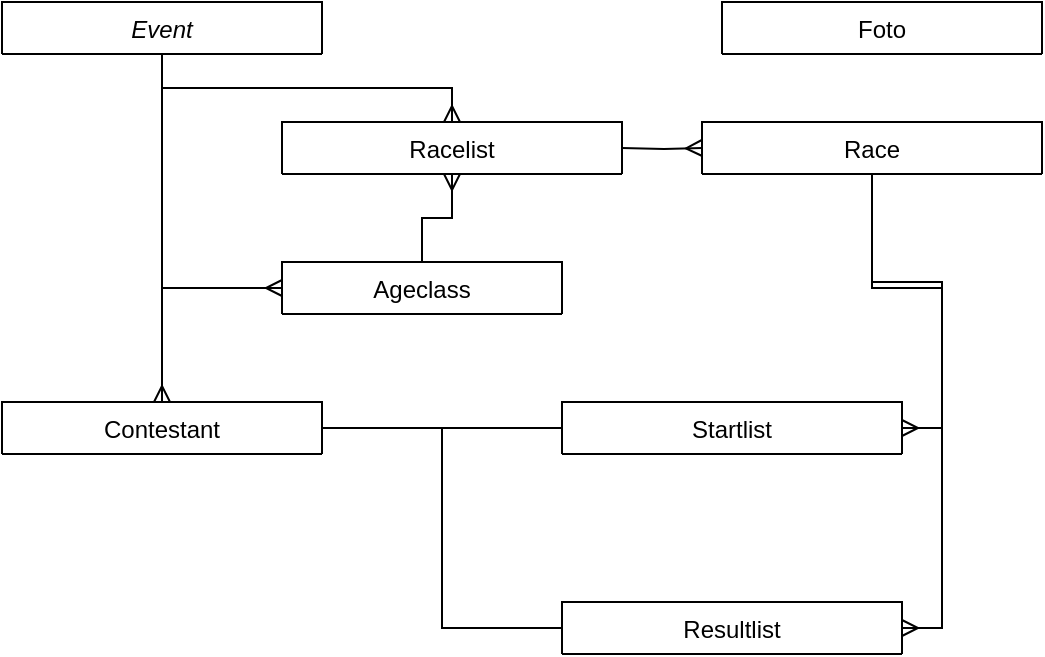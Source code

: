 <mxfile version="14.6.6" type="github">
  <diagram id="C5RBs43oDa-KdzZeNtuy" name="Page-1">
    <mxGraphModel dx="718" dy="411" grid="1" gridSize="10" guides="1" tooltips="1" connect="1" arrows="1" fold="1" page="1" pageScale="1" pageWidth="827" pageHeight="1169" math="0" shadow="0">
      <root>
        <mxCell id="WIyWlLk6GJQsqaUBKTNV-0" />
        <mxCell id="WIyWlLk6GJQsqaUBKTNV-1" parent="WIyWlLk6GJQsqaUBKTNV-0" />
        <mxCell id="zkfFHV4jXpPFQw0GAbJ--0" value="Event" style="swimlane;fontStyle=2;align=center;verticalAlign=top;childLayout=stackLayout;horizontal=1;startSize=26;horizontalStack=0;resizeParent=1;resizeLast=0;collapsible=1;marginBottom=0;rounded=0;shadow=0;strokeWidth=1;" parent="WIyWlLk6GJQsqaUBKTNV-1" vertex="1" collapsed="1">
          <mxGeometry x="90" y="20" width="160" height="26" as="geometry">
            <mxRectangle x="90" y="40" width="160" height="138" as="alternateBounds" />
          </mxGeometry>
        </mxCell>
        <mxCell id="zkfFHV4jXpPFQw0GAbJ--1" value="Name" style="text;align=left;verticalAlign=top;spacingLeft=4;spacingRight=4;overflow=hidden;rotatable=0;points=[[0,0.5],[1,0.5]];portConstraint=eastwest;" parent="zkfFHV4jXpPFQw0GAbJ--0" vertex="1">
          <mxGeometry y="26" width="160" height="26" as="geometry" />
        </mxCell>
        <mxCell id="ikaZ1ch9ItZashiG7H-7-3" value="Date" style="text;align=left;verticalAlign=top;spacingLeft=4;spacingRight=4;overflow=hidden;rotatable=0;points=[[0,0.5],[1,0.5]];portConstraint=eastwest;" parent="zkfFHV4jXpPFQw0GAbJ--0" vertex="1">
          <mxGeometry y="52" width="160" height="26" as="geometry" />
        </mxCell>
        <mxCell id="ikaZ1ch9ItZashiG7H-7-4" value="Place" style="text;align=left;verticalAlign=top;spacingLeft=4;spacingRight=4;overflow=hidden;rotatable=0;points=[[0,0.5],[1,0.5]];portConstraint=eastwest;" parent="zkfFHV4jXpPFQw0GAbJ--0" vertex="1">
          <mxGeometry y="78" width="160" height="26" as="geometry" />
        </mxCell>
        <mxCell id="ikaZ1ch9ItZashiG7H-7-5" value="Organizer" style="text;align=left;verticalAlign=top;spacingLeft=4;spacingRight=4;overflow=hidden;rotatable=0;points=[[0,0.5],[1,0.5]];portConstraint=eastwest;" parent="zkfFHV4jXpPFQw0GAbJ--0" vertex="1">
          <mxGeometry y="104" width="160" height="26" as="geometry" />
        </mxCell>
        <mxCell id="zkfFHV4jXpPFQw0GAbJ--6" value="Contestant" style="swimlane;fontStyle=0;align=center;verticalAlign=top;childLayout=stackLayout;horizontal=1;startSize=26;horizontalStack=0;resizeParent=1;resizeLast=0;collapsible=1;marginBottom=0;rounded=0;shadow=0;strokeWidth=1;" parent="WIyWlLk6GJQsqaUBKTNV-1" vertex="1" collapsed="1">
          <mxGeometry x="90" y="220" width="160" height="26" as="geometry">
            <mxRectangle x="90" y="220" width="160" height="210" as="alternateBounds" />
          </mxGeometry>
        </mxCell>
        <mxCell id="zkfFHV4jXpPFQw0GAbJ--7" value="Name" style="text;align=left;verticalAlign=top;spacingLeft=4;spacingRight=4;overflow=hidden;rotatable=0;points=[[0,0.5],[1,0.5]];portConstraint=eastwest;" parent="zkfFHV4jXpPFQw0GAbJ--6" vertex="1">
          <mxGeometry y="26" width="160" height="26" as="geometry" />
        </mxCell>
        <mxCell id="zkfFHV4jXpPFQw0GAbJ--8" value="Born" style="text;align=left;verticalAlign=top;spacingLeft=4;spacingRight=4;overflow=hidden;rotatable=0;points=[[0,0.5],[1,0.5]];portConstraint=eastwest;rounded=0;shadow=0;html=0;" parent="zkfFHV4jXpPFQw0GAbJ--6" vertex="1">
          <mxGeometry y="52" width="160" height="26" as="geometry" />
        </mxCell>
        <mxCell id="zkfFHV4jXpPFQw0GAbJ--10" value="Club" style="text;align=left;verticalAlign=top;spacingLeft=4;spacingRight=4;overflow=hidden;rotatable=0;points=[[0,0.5],[1,0.5]];portConstraint=eastwest;fontStyle=4" parent="zkfFHV4jXpPFQw0GAbJ--6" vertex="1">
          <mxGeometry y="78" width="160" height="26" as="geometry" />
        </mxCell>
        <mxCell id="zkfFHV4jXpPFQw0GAbJ--11" value="Idretts_id" style="text;align=left;verticalAlign=top;spacingLeft=4;spacingRight=4;overflow=hidden;rotatable=0;points=[[0,0.5],[1,0.5]];portConstraint=eastwest;" parent="zkfFHV4jXpPFQw0GAbJ--6" vertex="1">
          <mxGeometry y="104" width="160" height="26" as="geometry" />
        </mxCell>
        <mxCell id="ikaZ1ch9ItZashiG7H-7-6" value="Start_bib" style="text;align=left;verticalAlign=top;spacingLeft=4;spacingRight=4;overflow=hidden;rotatable=0;points=[[0,0.5],[1,0.5]];portConstraint=eastwest;" parent="zkfFHV4jXpPFQw0GAbJ--6" vertex="1">
          <mxGeometry y="130" width="160" height="26" as="geometry" />
        </mxCell>
        <mxCell id="ikaZ1ch9ItZashiG7H-7-7" value="Ageclass" style="text;align=left;verticalAlign=top;spacingLeft=4;spacingRight=4;overflow=hidden;rotatable=0;points=[[0,0.5],[1,0.5]];portConstraint=eastwest;" parent="zkfFHV4jXpPFQw0GAbJ--6" vertex="1">
          <mxGeometry y="156" width="160" height="26" as="geometry" />
        </mxCell>
        <mxCell id="ikaZ1ch9ItZashiG7H-7-10" value="Chip" style="text;align=left;verticalAlign=top;spacingLeft=4;spacingRight=4;overflow=hidden;rotatable=0;points=[[0,0.5],[1,0.5]];portConstraint=eastwest;" parent="zkfFHV4jXpPFQw0GAbJ--6" vertex="1">
          <mxGeometry y="182" width="160" height="26" as="geometry" />
        </mxCell>
        <mxCell id="zkfFHV4jXpPFQw0GAbJ--12" value="" style="endArrow=none;endSize=10;endFill=0;shadow=0;strokeWidth=1;rounded=0;edgeStyle=elbowEdgeStyle;elbow=vertical;startArrow=ERmany;startFill=0;" parent="WIyWlLk6GJQsqaUBKTNV-1" source="zkfFHV4jXpPFQw0GAbJ--6" target="zkfFHV4jXpPFQw0GAbJ--0" edge="1">
          <mxGeometry width="160" relative="1" as="geometry">
            <mxPoint x="200" y="203" as="sourcePoint" />
            <mxPoint x="200" y="203" as="targetPoint" />
          </mxGeometry>
        </mxCell>
        <mxCell id="PZEERZmNx4kMCv6tL3fX-17" style="edgeStyle=orthogonalEdgeStyle;rounded=0;orthogonalLoop=1;jettySize=auto;html=1;exitX=0.5;exitY=1;exitDx=0;exitDy=0;entryX=1;entryY=0.5;entryDx=0;entryDy=0;startArrow=none;startFill=0;endArrow=ERmany;endFill=0;" edge="1" parent="WIyWlLk6GJQsqaUBKTNV-1" source="zkfFHV4jXpPFQw0GAbJ--13" target="ikaZ1ch9ItZashiG7H-7-14">
          <mxGeometry relative="1" as="geometry" />
        </mxCell>
        <mxCell id="zkfFHV4jXpPFQw0GAbJ--13" value="Race" style="swimlane;fontStyle=0;align=center;verticalAlign=top;childLayout=stackLayout;horizontal=1;startSize=26;horizontalStack=0;resizeParent=1;resizeLast=0;collapsible=1;marginBottom=0;rounded=0;shadow=0;strokeWidth=1;" parent="WIyWlLk6GJQsqaUBKTNV-1" vertex="1" collapsed="1">
          <mxGeometry x="440" y="80" width="170" height="26" as="geometry">
            <mxRectangle x="350" y="80" width="160" height="70" as="alternateBounds" />
          </mxGeometry>
        </mxCell>
        <mxCell id="zkfFHV4jXpPFQw0GAbJ--14" value="Raceclass" style="text;align=left;verticalAlign=top;spacingLeft=4;spacingRight=4;overflow=hidden;rotatable=0;points=[[0,0.5],[1,0.5]];portConstraint=eastwest;" parent="zkfFHV4jXpPFQw0GAbJ--13" vertex="1">
          <mxGeometry y="26" width="170" height="26" as="geometry" />
        </mxCell>
        <mxCell id="zkfFHV4jXpPFQw0GAbJ--16" value="" style="endArrow=none;endSize=10;endFill=0;shadow=0;strokeWidth=1;rounded=0;edgeStyle=elbowEdgeStyle;elbow=vertical;startArrow=ERmany;startFill=0;exitX=0.5;exitY=0;exitDx=0;exitDy=0;" parent="WIyWlLk6GJQsqaUBKTNV-1" source="PZEERZmNx4kMCv6tL3fX-13" target="zkfFHV4jXpPFQw0GAbJ--0" edge="1">
          <mxGeometry width="160" relative="1" as="geometry">
            <mxPoint x="210" y="373" as="sourcePoint" />
            <mxPoint x="310" y="271" as="targetPoint" />
          </mxGeometry>
        </mxCell>
        <mxCell id="ikaZ1ch9ItZashiG7H-7-12" style="edgeStyle=orthogonalEdgeStyle;rounded=0;orthogonalLoop=1;jettySize=auto;html=1;exitX=0.5;exitY=1;exitDx=0;exitDy=0;entryX=0;entryY=0.5;entryDx=0;entryDy=0;startArrow=none;startFill=0;endArrow=ERmany;endFill=0;" parent="WIyWlLk6GJQsqaUBKTNV-1" source="zkfFHV4jXpPFQw0GAbJ--0" target="ikaZ1ch9ItZashiG7H-7-8" edge="1">
          <mxGeometry relative="1" as="geometry" />
        </mxCell>
        <mxCell id="PZEERZmNx4kMCv6tL3fX-1" style="edgeStyle=orthogonalEdgeStyle;orthogonalLoop=1;jettySize=auto;html=1;exitX=0.5;exitY=0;exitDx=0;exitDy=0;entryX=0.5;entryY=1;entryDx=0;entryDy=0;startArrow=none;startFill=0;endArrow=ERmany;endFill=0;rounded=0;" edge="1" parent="WIyWlLk6GJQsqaUBKTNV-1" source="ikaZ1ch9ItZashiG7H-7-8" target="PZEERZmNx4kMCv6tL3fX-13">
          <mxGeometry relative="1" as="geometry" />
        </mxCell>
        <mxCell id="ikaZ1ch9ItZashiG7H-7-8" value="Ageclass" style="swimlane;fontStyle=0;align=center;verticalAlign=top;childLayout=stackLayout;horizontal=1;startSize=26;horizontalStack=0;resizeParent=1;resizeLast=0;collapsible=1;marginBottom=0;rounded=0;shadow=0;strokeWidth=1;" parent="WIyWlLk6GJQsqaUBKTNV-1" vertex="1" collapsed="1">
          <mxGeometry x="230" y="150" width="140" height="26" as="geometry">
            <mxRectangle x="150" y="290" width="160" height="80" as="alternateBounds" />
          </mxGeometry>
        </mxCell>
        <mxCell id="ikaZ1ch9ItZashiG7H-7-9" value="Name" style="text;align=left;verticalAlign=top;spacingLeft=4;spacingRight=4;overflow=hidden;rotatable=0;points=[[0,0.5],[1,0.5]];portConstraint=eastwest;" parent="ikaZ1ch9ItZashiG7H-7-8" vertex="1">
          <mxGeometry y="26" width="140" height="26" as="geometry" />
        </mxCell>
        <mxCell id="ikaZ1ch9ItZashiG7H-7-11" value="Raceclass" style="text;align=left;verticalAlign=top;spacingLeft=4;spacingRight=4;overflow=hidden;rotatable=0;points=[[0,0.5],[1,0.5]];portConstraint=eastwest;" parent="ikaZ1ch9ItZashiG7H-7-8" vertex="1">
          <mxGeometry y="52" width="140" height="26" as="geometry" />
        </mxCell>
        <mxCell id="ikaZ1ch9ItZashiG7H-7-14" value="Startlist" style="swimlane;fontStyle=0;align=center;verticalAlign=top;childLayout=stackLayout;horizontal=1;startSize=26;horizontalStack=0;resizeParent=1;resizeLast=0;collapsible=1;marginBottom=0;rounded=0;shadow=0;strokeWidth=1;" parent="WIyWlLk6GJQsqaUBKTNV-1" vertex="1" collapsed="1">
          <mxGeometry x="370" y="220" width="170" height="26" as="geometry">
            <mxRectangle x="370" y="220" width="160" height="78" as="alternateBounds" />
          </mxGeometry>
        </mxCell>
        <mxCell id="ikaZ1ch9ItZashiG7H-7-15" value="Raceclass" style="text;align=left;verticalAlign=top;spacingLeft=4;spacingRight=4;overflow=hidden;rotatable=0;points=[[0,0.5],[1,0.5]];portConstraint=eastwest;" parent="ikaZ1ch9ItZashiG7H-7-14" vertex="1">
          <mxGeometry y="26" width="170" height="26" as="geometry" />
        </mxCell>
        <mxCell id="PZEERZmNx4kMCv6tL3fX-0" value="Start_bib" style="text;align=left;verticalAlign=top;spacingLeft=4;spacingRight=4;overflow=hidden;rotatable=0;points=[[0,0.5],[1,0.5]];portConstraint=eastwest;" vertex="1" parent="ikaZ1ch9ItZashiG7H-7-14">
          <mxGeometry y="52" width="170" height="26" as="geometry" />
        </mxCell>
        <mxCell id="ikaZ1ch9ItZashiG7H-7-16" value="Resultlist" style="swimlane;fontStyle=0;align=center;verticalAlign=top;childLayout=stackLayout;horizontal=1;startSize=26;horizontalStack=0;resizeParent=1;resizeLast=0;collapsible=1;marginBottom=0;rounded=0;shadow=0;strokeWidth=1;" parent="WIyWlLk6GJQsqaUBKTNV-1" vertex="1" collapsed="1">
          <mxGeometry x="370" y="320" width="170" height="26" as="geometry">
            <mxRectangle x="370" y="320" width="160" height="70" as="alternateBounds" />
          </mxGeometry>
        </mxCell>
        <mxCell id="ikaZ1ch9ItZashiG7H-7-17" value="Raceclass" style="text;align=left;verticalAlign=top;spacingLeft=4;spacingRight=4;overflow=hidden;rotatable=0;points=[[0,0.5],[1,0.5]];portConstraint=eastwest;" parent="ikaZ1ch9ItZashiG7H-7-16" vertex="1">
          <mxGeometry y="26" width="170" height="26" as="geometry" />
        </mxCell>
        <mxCell id="PZEERZmNx4kMCv6tL3fX-2" style="edgeStyle=orthogonalEdgeStyle;orthogonalLoop=1;jettySize=auto;html=1;exitX=1;exitY=0.5;exitDx=0;exitDy=0;entryX=0;entryY=0.5;entryDx=0;entryDy=0;startArrow=none;startFill=0;endArrow=none;endFill=0;rounded=0;" edge="1" parent="WIyWlLk6GJQsqaUBKTNV-1" source="zkfFHV4jXpPFQw0GAbJ--6" target="ikaZ1ch9ItZashiG7H-7-14">
          <mxGeometry relative="1" as="geometry">
            <mxPoint x="320" y="160" as="sourcePoint" />
            <mxPoint x="360" y="103" as="targetPoint" />
          </mxGeometry>
        </mxCell>
        <mxCell id="PZEERZmNx4kMCv6tL3fX-3" style="edgeStyle=orthogonalEdgeStyle;orthogonalLoop=1;jettySize=auto;html=1;exitX=1;exitY=0.5;exitDx=0;exitDy=0;entryX=0;entryY=0.5;entryDx=0;entryDy=0;startArrow=none;startFill=0;endArrow=none;endFill=0;rounded=0;" edge="1" parent="WIyWlLk6GJQsqaUBKTNV-1" source="zkfFHV4jXpPFQw0GAbJ--6" target="ikaZ1ch9ItZashiG7H-7-16">
          <mxGeometry relative="1" as="geometry">
            <mxPoint x="260" y="243" as="sourcePoint" />
            <mxPoint x="380" y="263" as="targetPoint" />
          </mxGeometry>
        </mxCell>
        <mxCell id="PZEERZmNx4kMCv6tL3fX-5" value="Foto" style="swimlane;fontStyle=0;align=center;verticalAlign=top;childLayout=stackLayout;horizontal=1;startSize=26;horizontalStack=0;resizeParent=1;resizeLast=0;collapsible=1;marginBottom=0;rounded=0;shadow=0;strokeWidth=1;" vertex="1" collapsed="1" parent="WIyWlLk6GJQsqaUBKTNV-1">
          <mxGeometry x="450" y="20" width="160" height="26" as="geometry">
            <mxRectangle x="90" y="220" width="160" height="210" as="alternateBounds" />
          </mxGeometry>
        </mxCell>
        <mxCell id="PZEERZmNx4kMCv6tL3fX-6" value="Name" style="text;align=left;verticalAlign=top;spacingLeft=4;spacingRight=4;overflow=hidden;rotatable=0;points=[[0,0.5],[1,0.5]];portConstraint=eastwest;" vertex="1" parent="PZEERZmNx4kMCv6tL3fX-5">
          <mxGeometry y="26" width="160" height="26" as="geometry" />
        </mxCell>
        <mxCell id="PZEERZmNx4kMCv6tL3fX-7" value="Born" style="text;align=left;verticalAlign=top;spacingLeft=4;spacingRight=4;overflow=hidden;rotatable=0;points=[[0,0.5],[1,0.5]];portConstraint=eastwest;rounded=0;shadow=0;html=0;" vertex="1" parent="PZEERZmNx4kMCv6tL3fX-5">
          <mxGeometry y="52" width="160" height="26" as="geometry" />
        </mxCell>
        <mxCell id="PZEERZmNx4kMCv6tL3fX-8" value="Club" style="text;align=left;verticalAlign=top;spacingLeft=4;spacingRight=4;overflow=hidden;rotatable=0;points=[[0,0.5],[1,0.5]];portConstraint=eastwest;fontStyle=4" vertex="1" parent="PZEERZmNx4kMCv6tL3fX-5">
          <mxGeometry y="78" width="160" height="26" as="geometry" />
        </mxCell>
        <mxCell id="PZEERZmNx4kMCv6tL3fX-9" value="Idretts_id" style="text;align=left;verticalAlign=top;spacingLeft=4;spacingRight=4;overflow=hidden;rotatable=0;points=[[0,0.5],[1,0.5]];portConstraint=eastwest;" vertex="1" parent="PZEERZmNx4kMCv6tL3fX-5">
          <mxGeometry y="104" width="160" height="26" as="geometry" />
        </mxCell>
        <mxCell id="PZEERZmNx4kMCv6tL3fX-10" value="Start_bib" style="text;align=left;verticalAlign=top;spacingLeft=4;spacingRight=4;overflow=hidden;rotatable=0;points=[[0,0.5],[1,0.5]];portConstraint=eastwest;" vertex="1" parent="PZEERZmNx4kMCv6tL3fX-5">
          <mxGeometry y="130" width="160" height="26" as="geometry" />
        </mxCell>
        <mxCell id="PZEERZmNx4kMCv6tL3fX-11" value="Ageclass" style="text;align=left;verticalAlign=top;spacingLeft=4;spacingRight=4;overflow=hidden;rotatable=0;points=[[0,0.5],[1,0.5]];portConstraint=eastwest;" vertex="1" parent="PZEERZmNx4kMCv6tL3fX-5">
          <mxGeometry y="156" width="160" height="26" as="geometry" />
        </mxCell>
        <mxCell id="PZEERZmNx4kMCv6tL3fX-12" value="Chip" style="text;align=left;verticalAlign=top;spacingLeft=4;spacingRight=4;overflow=hidden;rotatable=0;points=[[0,0.5],[1,0.5]];portConstraint=eastwest;" vertex="1" parent="PZEERZmNx4kMCv6tL3fX-5">
          <mxGeometry y="182" width="160" height="26" as="geometry" />
        </mxCell>
        <mxCell id="PZEERZmNx4kMCv6tL3fX-13" value="Racelist" style="swimlane;fontStyle=0;align=center;verticalAlign=top;childLayout=stackLayout;horizontal=1;startSize=26;horizontalStack=0;resizeParent=1;resizeLast=0;collapsible=1;marginBottom=0;rounded=0;shadow=0;strokeWidth=1;" vertex="1" collapsed="1" parent="WIyWlLk6GJQsqaUBKTNV-1">
          <mxGeometry x="230" y="80" width="170" height="26" as="geometry">
            <mxRectangle x="350" y="80" width="160" height="70" as="alternateBounds" />
          </mxGeometry>
        </mxCell>
        <mxCell id="PZEERZmNx4kMCv6tL3fX-14" value="Raceclass" style="text;align=left;verticalAlign=top;spacingLeft=4;spacingRight=4;overflow=hidden;rotatable=0;points=[[0,0.5],[1,0.5]];portConstraint=eastwest;" vertex="1" parent="PZEERZmNx4kMCv6tL3fX-13">
          <mxGeometry y="26" width="170" height="26" as="geometry" />
        </mxCell>
        <mxCell id="PZEERZmNx4kMCv6tL3fX-16" style="edgeStyle=orthogonalEdgeStyle;orthogonalLoop=1;jettySize=auto;html=1;entryX=0;entryY=0.5;entryDx=0;entryDy=0;startArrow=none;startFill=0;endArrow=ERmany;endFill=0;rounded=0;" edge="1" parent="WIyWlLk6GJQsqaUBKTNV-1" target="zkfFHV4jXpPFQw0GAbJ--13">
          <mxGeometry relative="1" as="geometry">
            <mxPoint x="400" y="93" as="sourcePoint" />
            <mxPoint x="325" y="116" as="targetPoint" />
          </mxGeometry>
        </mxCell>
        <mxCell id="PZEERZmNx4kMCv6tL3fX-18" style="edgeStyle=orthogonalEdgeStyle;rounded=0;orthogonalLoop=1;jettySize=auto;html=1;exitX=0.5;exitY=1;exitDx=0;exitDy=0;entryX=1;entryY=0.5;entryDx=0;entryDy=0;startArrow=none;startFill=0;endArrow=ERmany;endFill=0;" edge="1" parent="WIyWlLk6GJQsqaUBKTNV-1" source="zkfFHV4jXpPFQw0GAbJ--13" target="ikaZ1ch9ItZashiG7H-7-16">
          <mxGeometry relative="1" as="geometry">
            <mxPoint x="535" y="116" as="sourcePoint" />
            <mxPoint x="550" y="243" as="targetPoint" />
            <Array as="points">
              <mxPoint x="525" y="160" />
              <mxPoint x="560" y="160" />
              <mxPoint x="560" y="333" />
            </Array>
          </mxGeometry>
        </mxCell>
      </root>
    </mxGraphModel>
  </diagram>
</mxfile>

